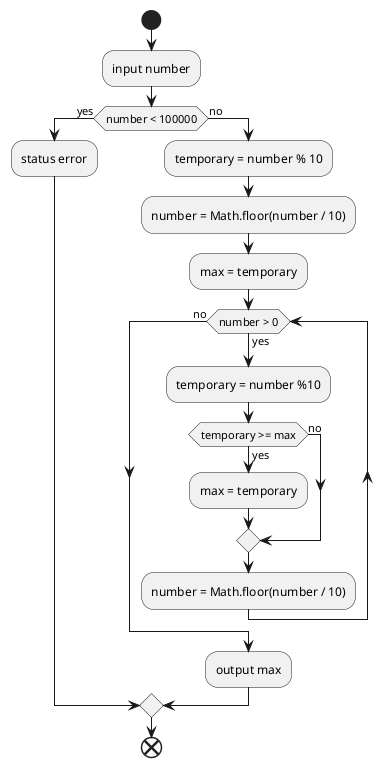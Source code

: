 @startuml no2a
start
    :input number;
    if (number < 100000) then (yes)
        :status error;
    else (no)
        :temporary = number % 10;
        :number = Math.floor(number / 10);
        :max = temporary;
    while(number > 0) is (yes)
        :temporary = number %10;
        if(temporary >= max) then (yes)
            :max = temporary;
        else (no)
        endif
        :number = Math.floor(number / 10);
    endwhile (no)
        :output max;
    endif
end
@enduml